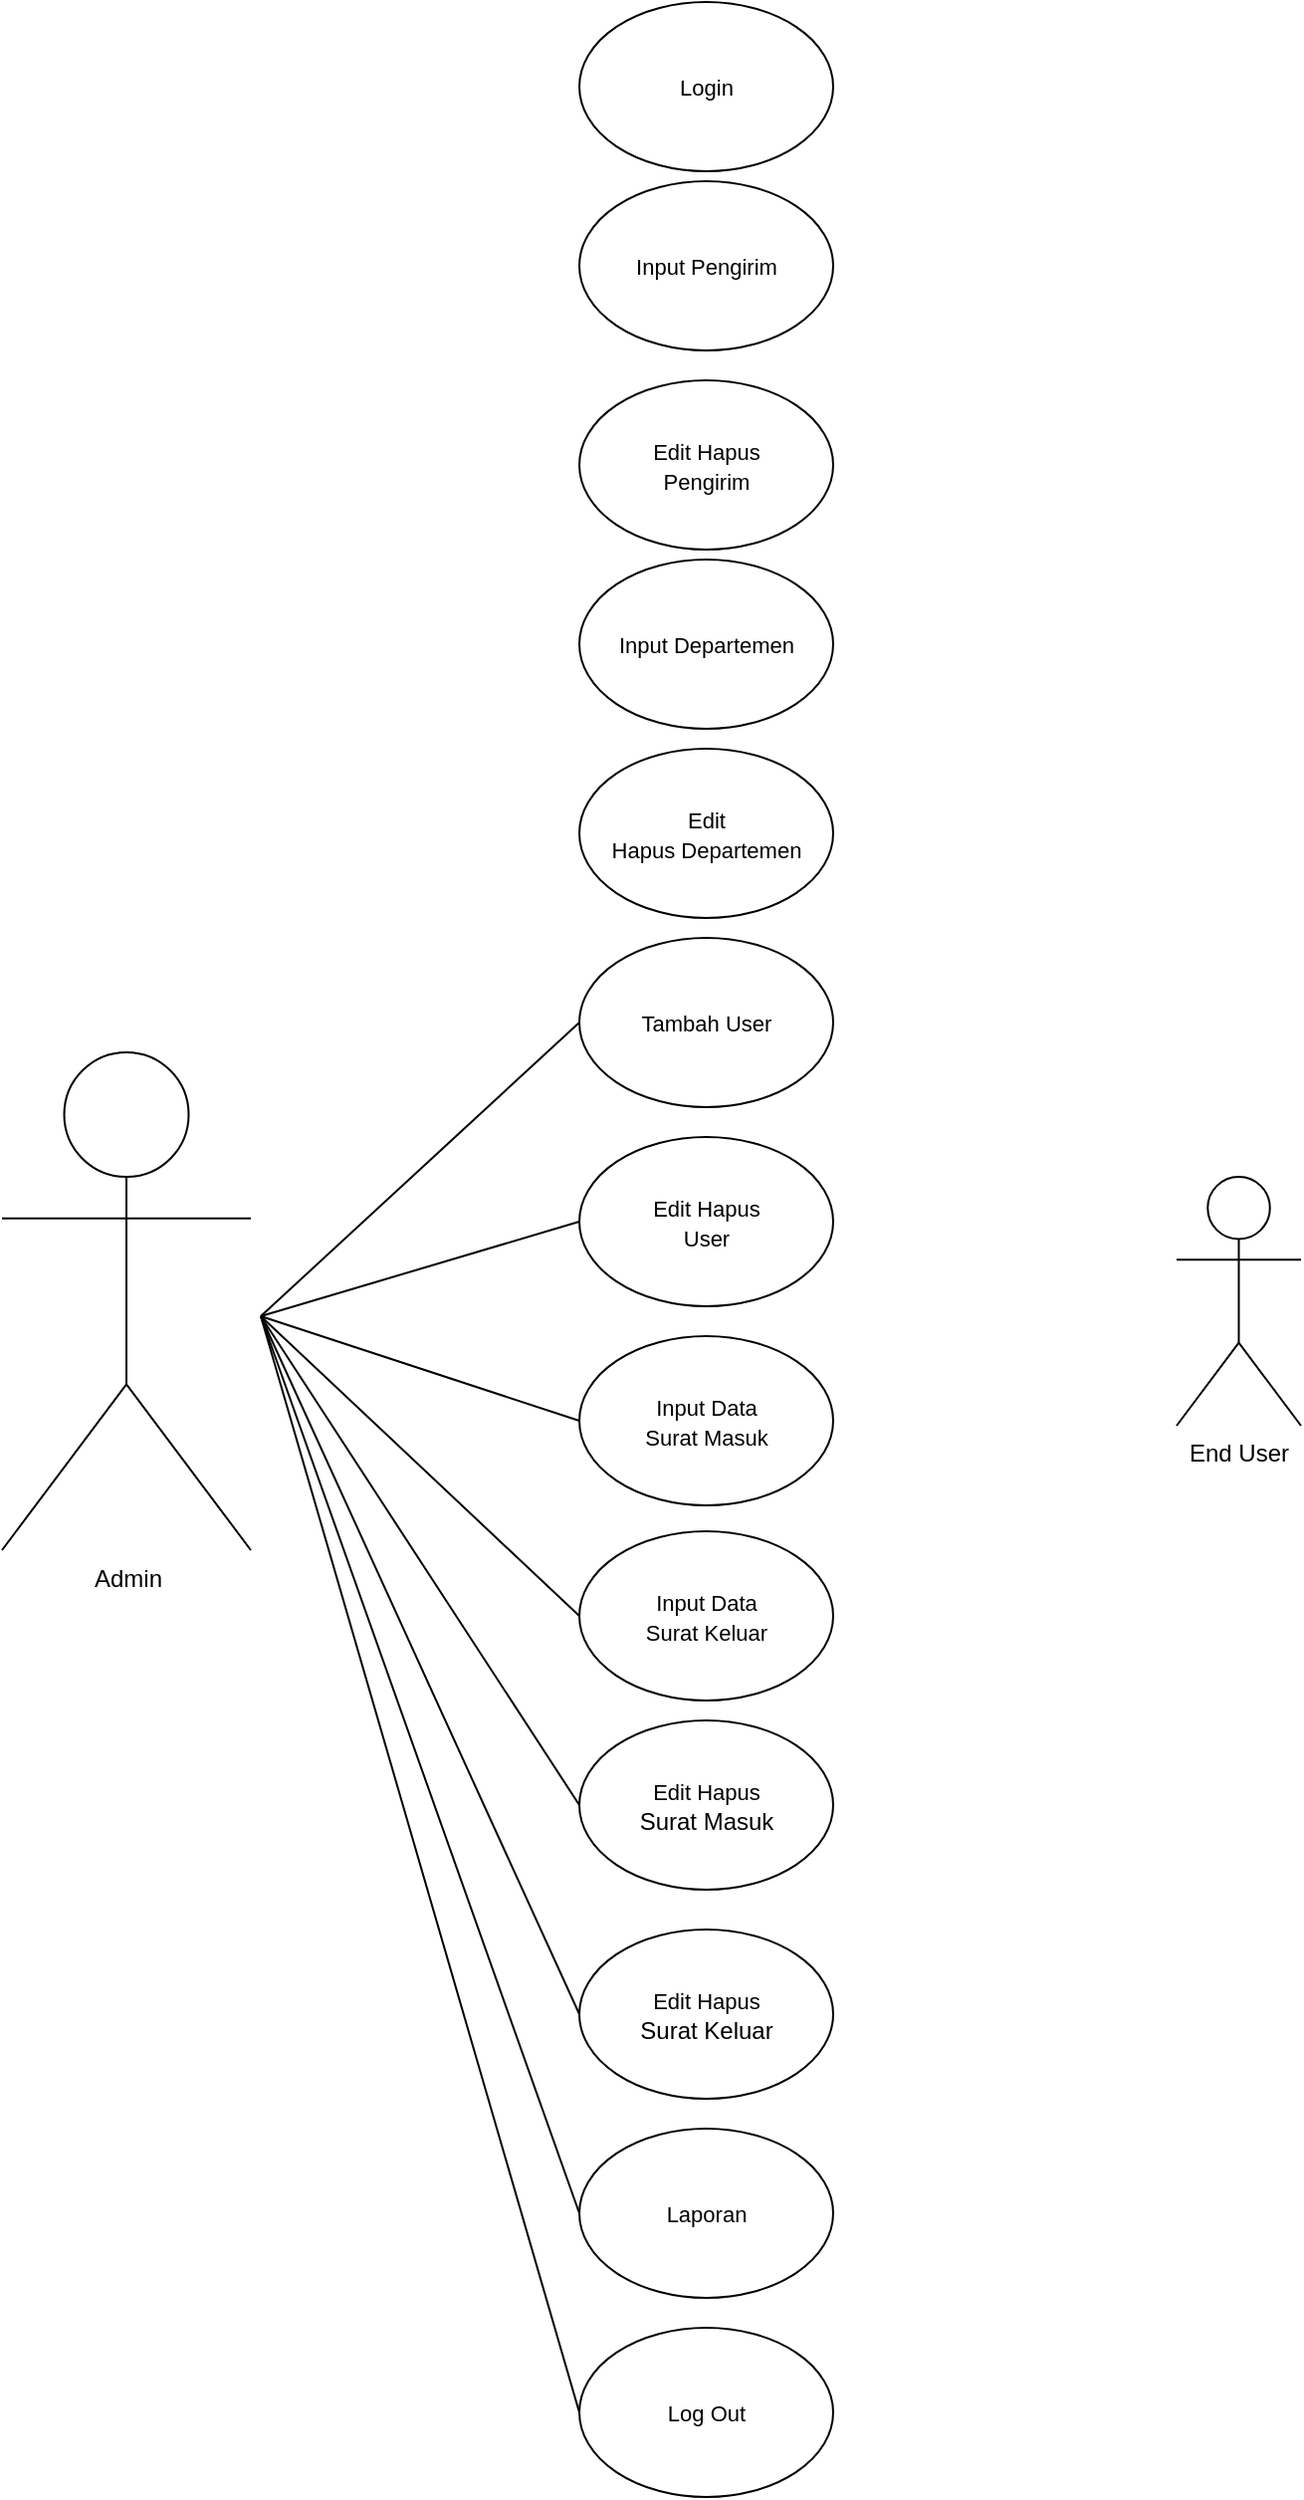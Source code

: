 <mxfile version="22.0.0" type="github">
  <diagram name="Page-1" id="M669RmVmIvajdnt5grM8">
    <mxGraphModel dx="447" dy="231" grid="1" gridSize="10" guides="1" tooltips="1" connect="1" arrows="1" fold="1" page="1" pageScale="1" pageWidth="827" pageHeight="1169" math="0" shadow="0">
      <root>
        <mxCell id="0" />
        <mxCell id="1" parent="0" />
        <mxCell id="N3PtBMYw-amjRQk_lEWF-2" value="Admin" style="shape=umlActor;verticalLabelPosition=bottom;verticalAlign=top;html=1;outlineConnect=0;" vertex="1" parent="1">
          <mxGeometry x="20" y="547.5" width="125" height="250" as="geometry" />
        </mxCell>
        <mxCell id="N3PtBMYw-amjRQk_lEWF-3" value="&lt;font style=&quot;font-size: 11px;&quot;&gt;Input Data &lt;br&gt;Surat Masuk&lt;/font&gt;" style="ellipse;whiteSpace=wrap;html=1;" vertex="1" parent="1">
          <mxGeometry x="310" y="690" width="127.5" height="85" as="geometry" />
        </mxCell>
        <mxCell id="N3PtBMYw-amjRQk_lEWF-5" value="&lt;font style=&quot;font-size: 11px;&quot;&gt;Input Data &lt;br&gt;Surat Keluar&lt;/font&gt;" style="ellipse;whiteSpace=wrap;html=1;" vertex="1" parent="1">
          <mxGeometry x="310" y="788" width="127.5" height="85" as="geometry" />
        </mxCell>
        <mxCell id="N3PtBMYw-amjRQk_lEWF-6" value="&lt;span style=&quot;font-size: 11px;&quot;&gt;Edit Hapus&lt;br&gt;&lt;/span&gt;Surat Masuk" style="ellipse;whiteSpace=wrap;html=1;" vertex="1" parent="1">
          <mxGeometry x="310" y="883" width="127.5" height="85" as="geometry" />
        </mxCell>
        <mxCell id="N3PtBMYw-amjRQk_lEWF-7" value="&lt;span style=&quot;font-size: 11px;&quot;&gt;Edit Hapus&lt;br&gt;&lt;/span&gt;Surat Keluar" style="ellipse;whiteSpace=wrap;html=1;" vertex="1" parent="1">
          <mxGeometry x="310" y="988" width="127.5" height="85" as="geometry" />
        </mxCell>
        <mxCell id="N3PtBMYw-amjRQk_lEWF-8" value="&lt;span style=&quot;font-size: 11px;&quot;&gt;Laporan&lt;/span&gt;" style="ellipse;whiteSpace=wrap;html=1;" vertex="1" parent="1">
          <mxGeometry x="310" y="1088" width="127.5" height="85" as="geometry" />
        </mxCell>
        <mxCell id="N3PtBMYw-amjRQk_lEWF-9" value="&lt;span style=&quot;font-size: 11px;&quot;&gt;Log Out&lt;/span&gt;" style="ellipse;whiteSpace=wrap;html=1;" vertex="1" parent="1">
          <mxGeometry x="310" y="1188" width="127.5" height="85" as="geometry" />
        </mxCell>
        <mxCell id="N3PtBMYw-amjRQk_lEWF-11" value="" style="endArrow=none;html=1;rounded=0;entryX=0;entryY=0.5;entryDx=0;entryDy=0;" edge="1" parent="1" target="N3PtBMYw-amjRQk_lEWF-3">
          <mxGeometry width="50" height="50" relative="1" as="geometry">
            <mxPoint x="150" y="680" as="sourcePoint" />
            <mxPoint x="240" y="660" as="targetPoint" />
          </mxGeometry>
        </mxCell>
        <mxCell id="N3PtBMYw-amjRQk_lEWF-12" value="" style="endArrow=none;html=1;rounded=0;entryX=0;entryY=0.5;entryDx=0;entryDy=0;" edge="1" parent="1" target="N3PtBMYw-amjRQk_lEWF-5">
          <mxGeometry width="50" height="50" relative="1" as="geometry">
            <mxPoint x="150" y="680" as="sourcePoint" />
            <mxPoint x="240" y="660" as="targetPoint" />
          </mxGeometry>
        </mxCell>
        <mxCell id="N3PtBMYw-amjRQk_lEWF-13" value="" style="endArrow=none;html=1;rounded=0;entryX=0;entryY=0.5;entryDx=0;entryDy=0;" edge="1" parent="1" target="N3PtBMYw-amjRQk_lEWF-6">
          <mxGeometry width="50" height="50" relative="1" as="geometry">
            <mxPoint x="150" y="680" as="sourcePoint" />
            <mxPoint x="270" y="630" as="targetPoint" />
          </mxGeometry>
        </mxCell>
        <mxCell id="N3PtBMYw-amjRQk_lEWF-14" value="" style="endArrow=none;html=1;rounded=0;entryX=0;entryY=0.5;entryDx=0;entryDy=0;" edge="1" parent="1" target="N3PtBMYw-amjRQk_lEWF-7">
          <mxGeometry width="50" height="50" relative="1" as="geometry">
            <mxPoint x="150" y="680" as="sourcePoint" />
            <mxPoint x="220" y="690" as="targetPoint" />
          </mxGeometry>
        </mxCell>
        <mxCell id="N3PtBMYw-amjRQk_lEWF-15" value="" style="endArrow=none;html=1;rounded=0;entryX=0;entryY=0.5;entryDx=0;entryDy=0;" edge="1" parent="1" target="N3PtBMYw-amjRQk_lEWF-8">
          <mxGeometry width="50" height="50" relative="1" as="geometry">
            <mxPoint x="150" y="680" as="sourcePoint" />
            <mxPoint x="210" y="690" as="targetPoint" />
          </mxGeometry>
        </mxCell>
        <mxCell id="N3PtBMYw-amjRQk_lEWF-16" value="" style="endArrow=none;html=1;rounded=0;entryX=0;entryY=0.5;entryDx=0;entryDy=0;" edge="1" parent="1" target="N3PtBMYw-amjRQk_lEWF-9">
          <mxGeometry width="50" height="50" relative="1" as="geometry">
            <mxPoint x="150" y="680" as="sourcePoint" />
            <mxPoint x="290" y="700" as="targetPoint" />
          </mxGeometry>
        </mxCell>
        <mxCell id="N3PtBMYw-amjRQk_lEWF-19" value="End User" style="shape=umlActor;verticalLabelPosition=bottom;verticalAlign=top;html=1;outlineConnect=0;" vertex="1" parent="1">
          <mxGeometry x="610" y="610" width="62.5" height="125" as="geometry" />
        </mxCell>
        <mxCell id="N3PtBMYw-amjRQk_lEWF-22" value="&lt;span style=&quot;font-size: 11px;&quot;&gt;Login&lt;/span&gt;" style="ellipse;whiteSpace=wrap;html=1;" vertex="1" parent="1">
          <mxGeometry x="310" y="20" width="127.5" height="85" as="geometry" />
        </mxCell>
        <mxCell id="N3PtBMYw-amjRQk_lEWF-23" value="&lt;span style=&quot;font-size: 11px;&quot;&gt;Input Pengirim&lt;/span&gt;" style="ellipse;whiteSpace=wrap;html=1;" vertex="1" parent="1">
          <mxGeometry x="310" y="110" width="127.5" height="85" as="geometry" />
        </mxCell>
        <mxCell id="N3PtBMYw-amjRQk_lEWF-24" value="&lt;span style=&quot;font-size: 11px;&quot;&gt;Edit Hapus &lt;br&gt;Pengirim&lt;/span&gt;" style="ellipse;whiteSpace=wrap;html=1;" vertex="1" parent="1">
          <mxGeometry x="310" y="210" width="127.5" height="85" as="geometry" />
        </mxCell>
        <mxCell id="N3PtBMYw-amjRQk_lEWF-25" value="&lt;span style=&quot;font-size: 11px;&quot;&gt;Input Departemen&lt;/span&gt;" style="ellipse;whiteSpace=wrap;html=1;" vertex="1" parent="1">
          <mxGeometry x="310" y="300" width="127.5" height="85" as="geometry" />
        </mxCell>
        <mxCell id="N3PtBMYw-amjRQk_lEWF-26" value="&lt;span style=&quot;font-size: 11px;&quot;&gt;Edit &lt;br&gt;Hapus Departemen&lt;/span&gt;" style="ellipse;whiteSpace=wrap;html=1;" vertex="1" parent="1">
          <mxGeometry x="310" y="395" width="127.5" height="85" as="geometry" />
        </mxCell>
        <mxCell id="N3PtBMYw-amjRQk_lEWF-27" value="&lt;span style=&quot;font-size: 11px;&quot;&gt;Tambah User&lt;/span&gt;" style="ellipse;whiteSpace=wrap;html=1;" vertex="1" parent="1">
          <mxGeometry x="310" y="490" width="127.5" height="85" as="geometry" />
        </mxCell>
        <mxCell id="N3PtBMYw-amjRQk_lEWF-28" value="&lt;span style=&quot;font-size: 11px;&quot;&gt;Edit Hapus &lt;br&gt;User&lt;/span&gt;" style="ellipse;whiteSpace=wrap;html=1;" vertex="1" parent="1">
          <mxGeometry x="310" y="590" width="127.5" height="85" as="geometry" />
        </mxCell>
        <mxCell id="N3PtBMYw-amjRQk_lEWF-29" value="" style="endArrow=none;html=1;rounded=0;entryX=0;entryY=0.5;entryDx=0;entryDy=0;" edge="1" parent="1" target="N3PtBMYw-amjRQk_lEWF-28">
          <mxGeometry width="50" height="50" relative="1" as="geometry">
            <mxPoint x="150" y="680" as="sourcePoint" />
            <mxPoint x="320" y="743" as="targetPoint" />
          </mxGeometry>
        </mxCell>
        <mxCell id="N3PtBMYw-amjRQk_lEWF-30" value="" style="endArrow=none;html=1;rounded=0;entryX=0;entryY=0.5;entryDx=0;entryDy=0;" edge="1" parent="1" target="N3PtBMYw-amjRQk_lEWF-27">
          <mxGeometry width="50" height="50" relative="1" as="geometry">
            <mxPoint x="150" y="680" as="sourcePoint" />
            <mxPoint x="320" y="643" as="targetPoint" />
          </mxGeometry>
        </mxCell>
      </root>
    </mxGraphModel>
  </diagram>
</mxfile>

